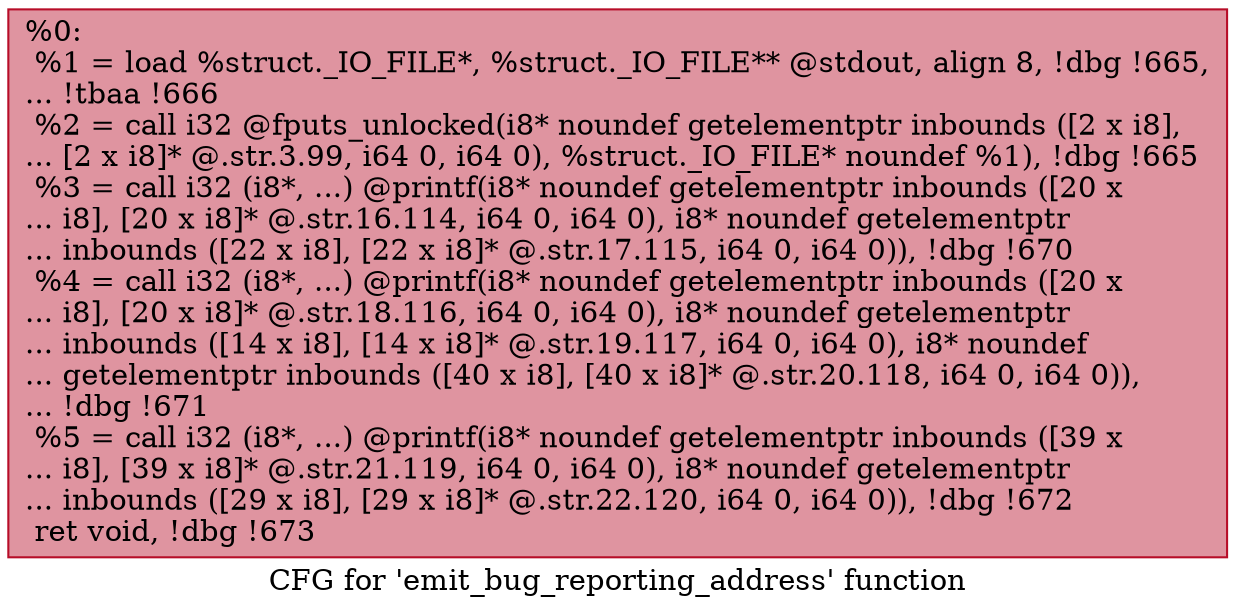 digraph "CFG for 'emit_bug_reporting_address' function" {
	label="CFG for 'emit_bug_reporting_address' function";

	Node0x234b890 [shape=record,color="#b70d28ff", style=filled, fillcolor="#b70d2870",label="{%0:\l  %1 = load %struct._IO_FILE*, %struct._IO_FILE** @stdout, align 8, !dbg !665,\l... !tbaa !666\l  %2 = call i32 @fputs_unlocked(i8* noundef getelementptr inbounds ([2 x i8],\l... [2 x i8]* @.str.3.99, i64 0, i64 0), %struct._IO_FILE* noundef %1), !dbg !665\l  %3 = call i32 (i8*, ...) @printf(i8* noundef getelementptr inbounds ([20 x\l... i8], [20 x i8]* @.str.16.114, i64 0, i64 0), i8* noundef getelementptr\l... inbounds ([22 x i8], [22 x i8]* @.str.17.115, i64 0, i64 0)), !dbg !670\l  %4 = call i32 (i8*, ...) @printf(i8* noundef getelementptr inbounds ([20 x\l... i8], [20 x i8]* @.str.18.116, i64 0, i64 0), i8* noundef getelementptr\l... inbounds ([14 x i8], [14 x i8]* @.str.19.117, i64 0, i64 0), i8* noundef\l... getelementptr inbounds ([40 x i8], [40 x i8]* @.str.20.118, i64 0, i64 0)),\l... !dbg !671\l  %5 = call i32 (i8*, ...) @printf(i8* noundef getelementptr inbounds ([39 x\l... i8], [39 x i8]* @.str.21.119, i64 0, i64 0), i8* noundef getelementptr\l... inbounds ([29 x i8], [29 x i8]* @.str.22.120, i64 0, i64 0)), !dbg !672\l  ret void, !dbg !673\l}"];
}
